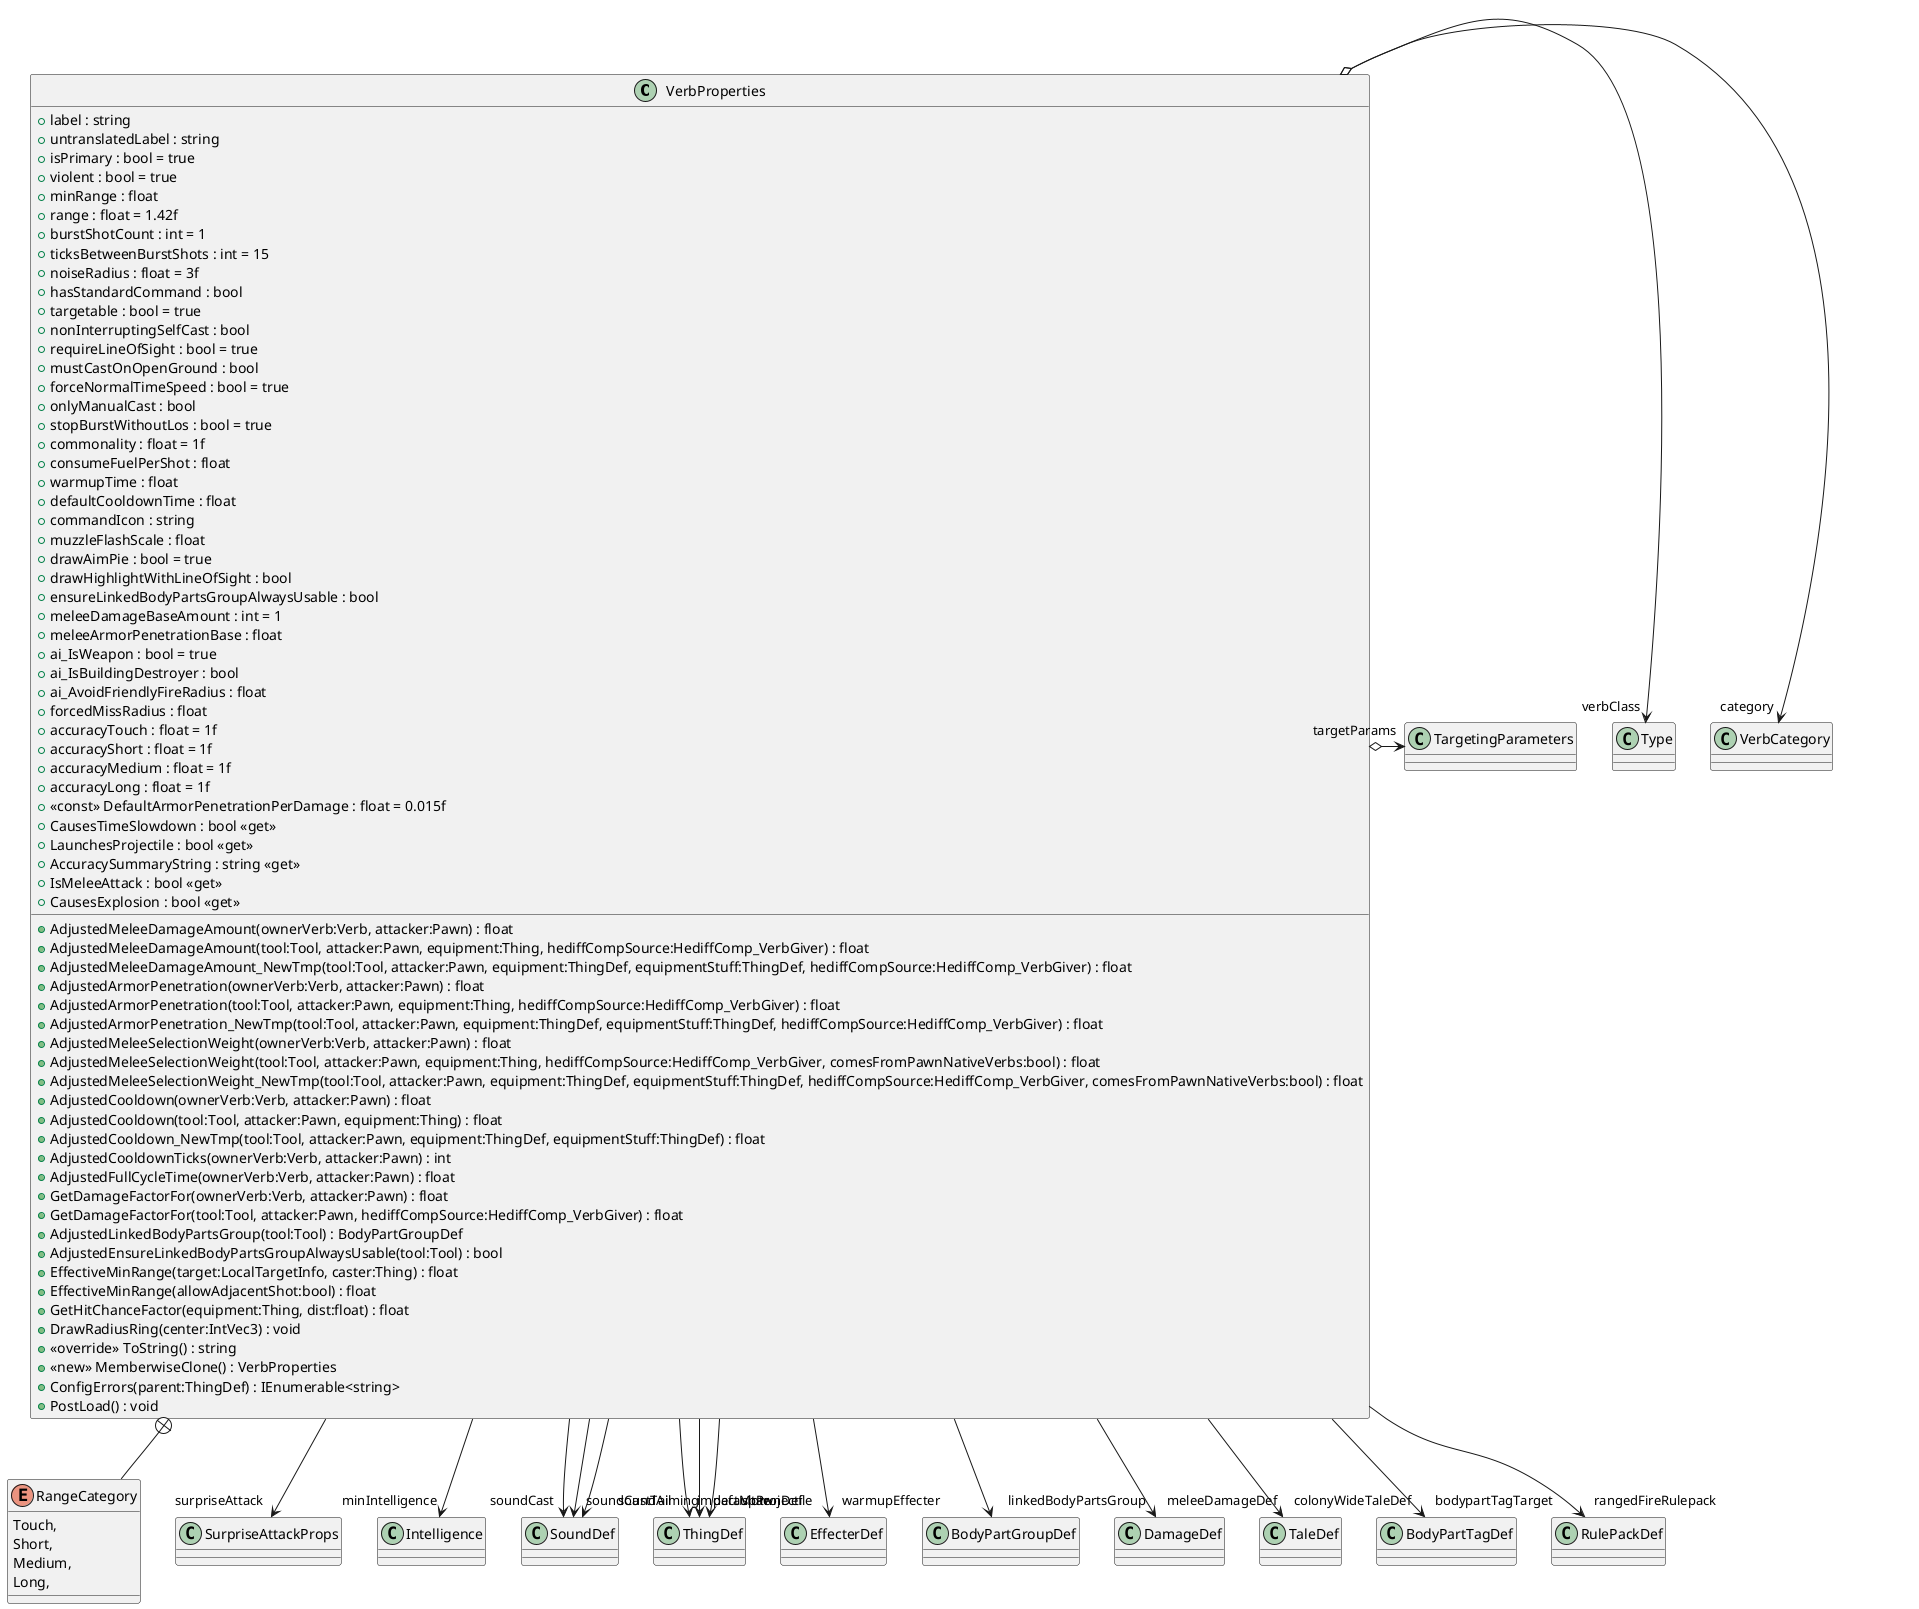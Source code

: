 @startuml
class VerbProperties {
    + label : string
    + untranslatedLabel : string
    + isPrimary : bool = true
    + violent : bool = true
    + minRange : float
    + range : float = 1.42f
    + burstShotCount : int = 1
    + ticksBetweenBurstShots : int = 15
    + noiseRadius : float = 3f
    + hasStandardCommand : bool
    + targetable : bool = true
    + nonInterruptingSelfCast : bool
    + requireLineOfSight : bool = true
    + mustCastOnOpenGround : bool
    + forceNormalTimeSpeed : bool = true
    + onlyManualCast : bool
    + stopBurstWithoutLos : bool = true
    + commonality : float = 1f
    + consumeFuelPerShot : float
    + warmupTime : float
    + defaultCooldownTime : float
    + commandIcon : string
    + muzzleFlashScale : float
    + drawAimPie : bool = true
    + drawHighlightWithLineOfSight : bool
    + ensureLinkedBodyPartsGroupAlwaysUsable : bool
    + meleeDamageBaseAmount : int = 1
    + meleeArmorPenetrationBase : float
    + ai_IsWeapon : bool = true
    + ai_IsBuildingDestroyer : bool
    + ai_AvoidFriendlyFireRadius : float
    + forcedMissRadius : float
    + accuracyTouch : float = 1f
    + accuracyShort : float = 1f
    + accuracyMedium : float = 1f
    + accuracyLong : float = 1f
    + <<const>> DefaultArmorPenetrationPerDamage : float = 0.015f
    + CausesTimeSlowdown : bool <<get>>
    + LaunchesProjectile : bool <<get>>
    + AccuracySummaryString : string <<get>>
    + IsMeleeAttack : bool <<get>>
    + CausesExplosion : bool <<get>>
    + AdjustedMeleeDamageAmount(ownerVerb:Verb, attacker:Pawn) : float
    + AdjustedMeleeDamageAmount(tool:Tool, attacker:Pawn, equipment:Thing, hediffCompSource:HediffComp_VerbGiver) : float
    + AdjustedMeleeDamageAmount_NewTmp(tool:Tool, attacker:Pawn, equipment:ThingDef, equipmentStuff:ThingDef, hediffCompSource:HediffComp_VerbGiver) : float
    + AdjustedArmorPenetration(ownerVerb:Verb, attacker:Pawn) : float
    + AdjustedArmorPenetration(tool:Tool, attacker:Pawn, equipment:Thing, hediffCompSource:HediffComp_VerbGiver) : float
    + AdjustedArmorPenetration_NewTmp(tool:Tool, attacker:Pawn, equipment:ThingDef, equipmentStuff:ThingDef, hediffCompSource:HediffComp_VerbGiver) : float
    + AdjustedMeleeSelectionWeight(ownerVerb:Verb, attacker:Pawn) : float
    + AdjustedMeleeSelectionWeight(tool:Tool, attacker:Pawn, equipment:Thing, hediffCompSource:HediffComp_VerbGiver, comesFromPawnNativeVerbs:bool) : float
    + AdjustedMeleeSelectionWeight_NewTmp(tool:Tool, attacker:Pawn, equipment:ThingDef, equipmentStuff:ThingDef, hediffCompSource:HediffComp_VerbGiver, comesFromPawnNativeVerbs:bool) : float
    + AdjustedCooldown(ownerVerb:Verb, attacker:Pawn) : float
    + AdjustedCooldown(tool:Tool, attacker:Pawn, equipment:Thing) : float
    + AdjustedCooldown_NewTmp(tool:Tool, attacker:Pawn, equipment:ThingDef, equipmentStuff:ThingDef) : float
    + AdjustedCooldownTicks(ownerVerb:Verb, attacker:Pawn) : int
    + AdjustedFullCycleTime(ownerVerb:Verb, attacker:Pawn) : float
    + GetDamageFactorFor(ownerVerb:Verb, attacker:Pawn) : float
    + GetDamageFactorFor(tool:Tool, attacker:Pawn, hediffCompSource:HediffComp_VerbGiver) : float
    + AdjustedLinkedBodyPartsGroup(tool:Tool) : BodyPartGroupDef
    + AdjustedEnsureLinkedBodyPartsGroupAlwaysUsable(tool:Tool) : bool
    + EffectiveMinRange(target:LocalTargetInfo, caster:Thing) : float
    + EffectiveMinRange(allowAdjacentShot:bool) : float
    + GetHitChanceFactor(equipment:Thing, dist:float) : float
    + DrawRadiusRing(center:IntVec3) : void
    + <<override>> ToString() : string
    + <<new>> MemberwiseClone() : VerbProperties
    + ConfigErrors(parent:ThingDef) : IEnumerable<string>
    + PostLoad() : void
}
enum RangeCategory {
    Touch,
    Short,
    Medium,
    Long,
}
VerbProperties o-> "category" VerbCategory
VerbProperties o-> "verbClass" Type
VerbProperties o-> "targetParams" TargetingParameters
VerbProperties --> "surpriseAttack" SurpriseAttackProps
VerbProperties --> "minIntelligence" Intelligence
VerbProperties --> "soundCast" SoundDef
VerbProperties --> "soundCastTail" SoundDef
VerbProperties --> "soundAiming" SoundDef
VerbProperties --> "impactMote" ThingDef
VerbProperties --> "warmupEffecter" EffecterDef
VerbProperties --> "linkedBodyPartsGroup" BodyPartGroupDef
VerbProperties --> "meleeDamageDef" DamageDef
VerbProperties --> "defaultProjectile" ThingDef
VerbProperties --> "spawnDef" ThingDef
VerbProperties --> "colonyWideTaleDef" TaleDef
VerbProperties --> "bodypartTagTarget" BodyPartTagDef
VerbProperties --> "rangedFireRulepack" RulePackDef
VerbProperties +-- RangeCategory
@enduml
